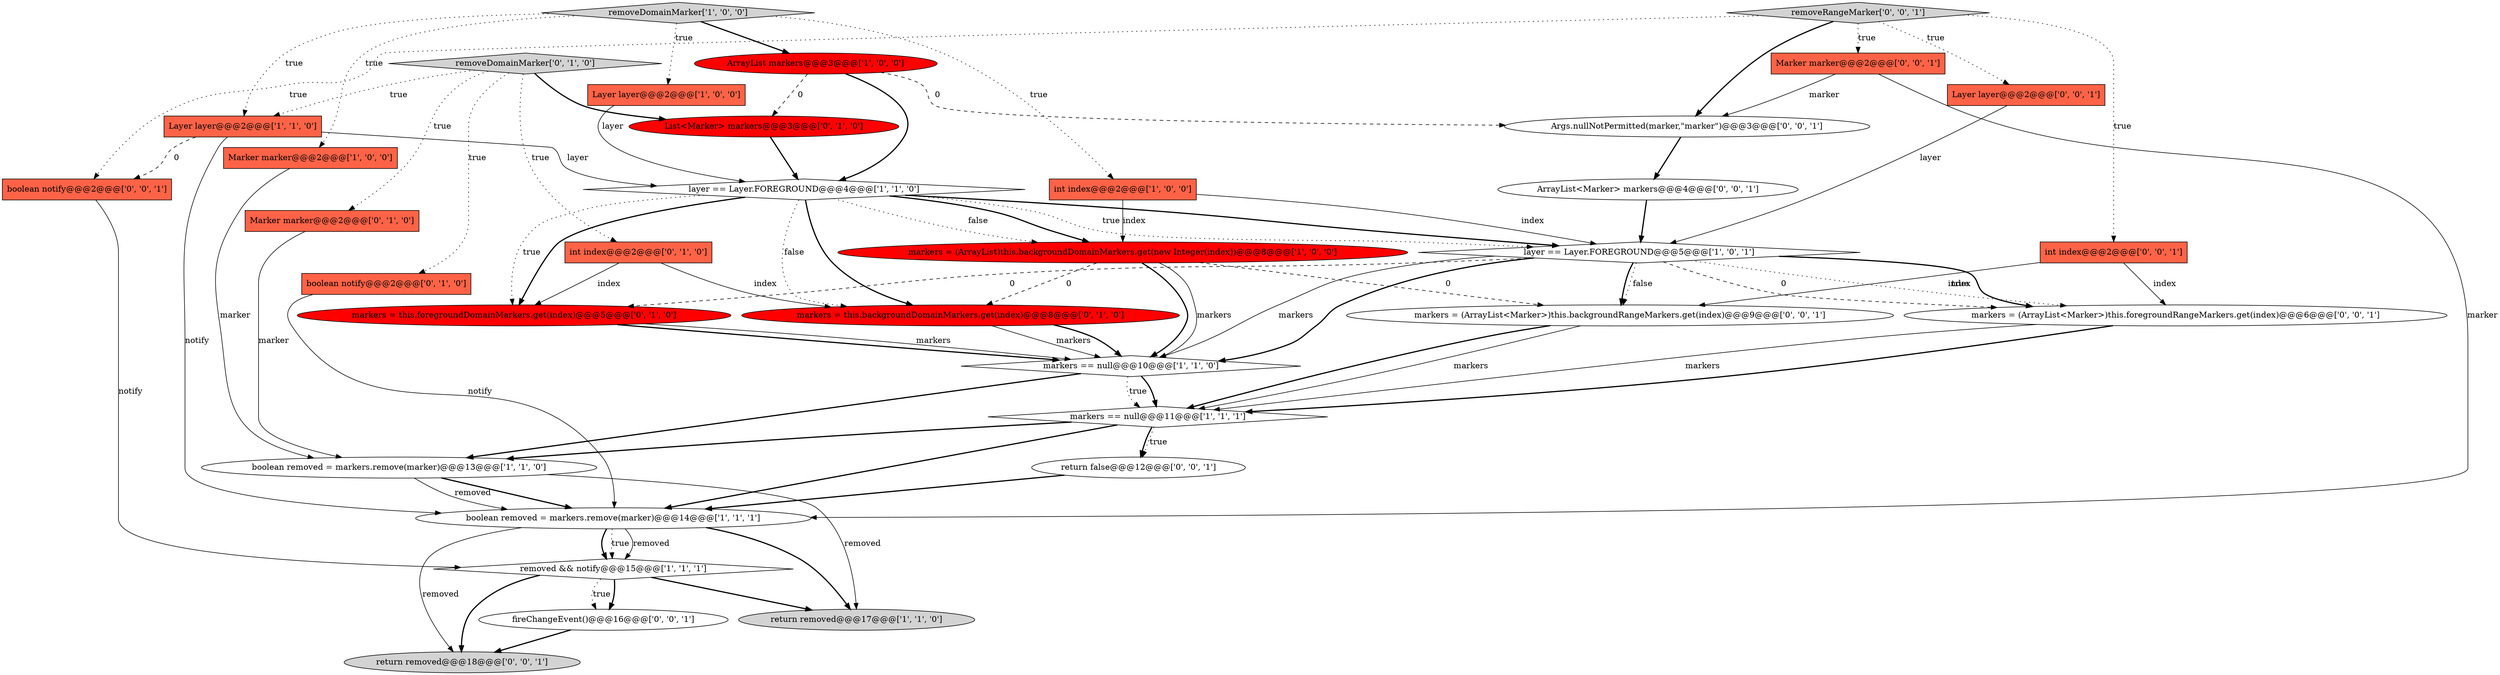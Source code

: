 digraph {
28 [style = filled, label = "Args.nullNotPermitted(marker,\"marker\")@@@3@@@['0', '0', '1']", fillcolor = white, shape = ellipse image = "AAA0AAABBB3BBB"];
13 [style = filled, label = "removed && notify@@@15@@@['1', '1', '1']", fillcolor = white, shape = diamond image = "AAA0AAABBB1BBB"];
33 [style = filled, label = "boolean notify@@@2@@@['0', '0', '1']", fillcolor = tomato, shape = box image = "AAA0AAABBB3BBB"];
30 [style = filled, label = "int index@@@2@@@['0', '0', '1']", fillcolor = tomato, shape = box image = "AAA0AAABBB3BBB"];
3 [style = filled, label = "layer == Layer.FOREGROUND@@@5@@@['1', '0', '1']", fillcolor = white, shape = diamond image = "AAA0AAABBB1BBB"];
11 [style = filled, label = "removeDomainMarker['1', '0', '0']", fillcolor = lightgray, shape = diamond image = "AAA0AAABBB1BBB"];
20 [style = filled, label = "List<Marker> markers@@@3@@@['0', '1', '0']", fillcolor = red, shape = ellipse image = "AAA1AAABBB2BBB"];
9 [style = filled, label = "ArrayList markers@@@3@@@['1', '0', '0']", fillcolor = red, shape = ellipse image = "AAA1AAABBB1BBB"];
18 [style = filled, label = "removeDomainMarker['0', '1', '0']", fillcolor = lightgray, shape = diamond image = "AAA0AAABBB2BBB"];
15 [style = filled, label = "boolean notify@@@2@@@['0', '1', '0']", fillcolor = tomato, shape = box image = "AAA0AAABBB2BBB"];
5 [style = filled, label = "markers = (ArrayList)this.backgroundDomainMarkers.get(new Integer(index))@@@8@@@['1', '0', '0']", fillcolor = red, shape = ellipse image = "AAA1AAABBB1BBB"];
32 [style = filled, label = "return removed@@@18@@@['0', '0', '1']", fillcolor = lightgray, shape = ellipse image = "AAA0AAABBB3BBB"];
22 [style = filled, label = "ArrayList<Marker> markers@@@4@@@['0', '0', '1']", fillcolor = white, shape = ellipse image = "AAA0AAABBB3BBB"];
8 [style = filled, label = "int index@@@2@@@['1', '0', '0']", fillcolor = tomato, shape = box image = "AAA0AAABBB1BBB"];
26 [style = filled, label = "Marker marker@@@2@@@['0', '0', '1']", fillcolor = tomato, shape = box image = "AAA0AAABBB3BBB"];
29 [style = filled, label = "markers = (ArrayList<Marker>)this.foregroundRangeMarkers.get(index)@@@6@@@['0', '0', '1']", fillcolor = white, shape = ellipse image = "AAA0AAABBB3BBB"];
19 [style = filled, label = "Marker marker@@@2@@@['0', '1', '0']", fillcolor = tomato, shape = box image = "AAA0AAABBB2BBB"];
4 [style = filled, label = "Layer layer@@@2@@@['1', '0', '0']", fillcolor = tomato, shape = box image = "AAA0AAABBB1BBB"];
23 [style = filled, label = "Layer layer@@@2@@@['0', '0', '1']", fillcolor = tomato, shape = box image = "AAA0AAABBB3BBB"];
2 [style = filled, label = "boolean removed = markers.remove(marker)@@@14@@@['1', '1', '1']", fillcolor = white, shape = ellipse image = "AAA0AAABBB1BBB"];
6 [style = filled, label = "boolean removed = markers.remove(marker)@@@13@@@['1', '1', '0']", fillcolor = white, shape = ellipse image = "AAA0AAABBB1BBB"];
25 [style = filled, label = "return false@@@12@@@['0', '0', '1']", fillcolor = white, shape = ellipse image = "AAA0AAABBB3BBB"];
24 [style = filled, label = "removeRangeMarker['0', '0', '1']", fillcolor = lightgray, shape = diamond image = "AAA0AAABBB3BBB"];
14 [style = filled, label = "return removed@@@17@@@['1', '1', '0']", fillcolor = lightgray, shape = ellipse image = "AAA0AAABBB1BBB"];
17 [style = filled, label = "markers = this.foregroundDomainMarkers.get(index)@@@5@@@['0', '1', '0']", fillcolor = red, shape = ellipse image = "AAA1AAABBB2BBB"];
27 [style = filled, label = "markers = (ArrayList<Marker>)this.backgroundRangeMarkers.get(index)@@@9@@@['0', '0', '1']", fillcolor = white, shape = ellipse image = "AAA0AAABBB3BBB"];
21 [style = filled, label = "int index@@@2@@@['0', '1', '0']", fillcolor = tomato, shape = box image = "AAA0AAABBB2BBB"];
7 [style = filled, label = "markers == null@@@11@@@['1', '1', '1']", fillcolor = white, shape = diamond image = "AAA0AAABBB1BBB"];
16 [style = filled, label = "markers = this.backgroundDomainMarkers.get(index)@@@8@@@['0', '1', '0']", fillcolor = red, shape = ellipse image = "AAA1AAABBB2BBB"];
0 [style = filled, label = "layer == Layer.FOREGROUND@@@4@@@['1', '1', '0']", fillcolor = white, shape = diamond image = "AAA0AAABBB1BBB"];
31 [style = filled, label = "fireChangeEvent()@@@16@@@['0', '0', '1']", fillcolor = white, shape = ellipse image = "AAA0AAABBB3BBB"];
1 [style = filled, label = "Marker marker@@@2@@@['1', '0', '0']", fillcolor = tomato, shape = box image = "AAA0AAABBB1BBB"];
12 [style = filled, label = "Layer layer@@@2@@@['1', '1', '0']", fillcolor = tomato, shape = box image = "AAA0AAABBB1BBB"];
10 [style = filled, label = "markers == null@@@10@@@['1', '1', '0']", fillcolor = white, shape = diamond image = "AAA0AAABBB1BBB"];
11->1 [style = dotted, label="true"];
20->0 [style = bold, label=""];
11->12 [style = dotted, label="true"];
18->15 [style = dotted, label="true"];
33->13 [style = solid, label="notify"];
24->33 [style = dotted, label="true"];
2->13 [style = solid, label="removed"];
11->9 [style = bold, label=""];
3->27 [style = bold, label=""];
8->5 [style = solid, label="index"];
2->14 [style = bold, label=""];
27->7 [style = bold, label=""];
0->5 [style = dotted, label="false"];
11->8 [style = dotted, label="true"];
0->3 [style = dotted, label="true"];
13->31 [style = bold, label=""];
13->14 [style = bold, label=""];
12->2 [style = solid, label="notify"];
27->7 [style = solid, label="markers"];
23->3 [style = solid, label="layer"];
0->3 [style = bold, label=""];
5->10 [style = bold, label=""];
24->28 [style = bold, label=""];
13->32 [style = bold, label=""];
19->6 [style = solid, label="marker"];
3->29 [style = dotted, label="true"];
0->17 [style = bold, label=""];
29->7 [style = solid, label="markers"];
26->2 [style = solid, label="marker"];
12->0 [style = solid, label="layer"];
10->7 [style = bold, label=""];
25->2 [style = bold, label=""];
6->2 [style = bold, label=""];
3->10 [style = bold, label=""];
18->20 [style = bold, label=""];
0->16 [style = dotted, label="false"];
5->27 [style = dashed, label="0"];
30->27 [style = solid, label="index"];
24->26 [style = dotted, label="true"];
7->2 [style = bold, label=""];
5->10 [style = solid, label="markers"];
7->6 [style = bold, label=""];
15->2 [style = solid, label="notify"];
3->29 [style = bold, label=""];
26->28 [style = solid, label="marker"];
1->6 [style = solid, label="marker"];
17->10 [style = bold, label=""];
0->16 [style = bold, label=""];
12->33 [style = dashed, label="0"];
16->10 [style = solid, label="markers"];
31->32 [style = bold, label=""];
18->21 [style = dotted, label="true"];
18->19 [style = dotted, label="true"];
3->27 [style = dotted, label="false"];
24->30 [style = dotted, label="true"];
8->3 [style = solid, label="index"];
11->4 [style = dotted, label="true"];
10->6 [style = bold, label=""];
21->16 [style = solid, label="index"];
5->16 [style = dashed, label="0"];
17->10 [style = solid, label="markers"];
24->23 [style = dotted, label="true"];
6->2 [style = solid, label="removed"];
2->32 [style = solid, label="removed"];
28->22 [style = bold, label=""];
0->5 [style = bold, label=""];
3->29 [style = dashed, label="0"];
9->20 [style = dashed, label="0"];
6->14 [style = solid, label="removed"];
3->17 [style = dashed, label="0"];
9->0 [style = bold, label=""];
16->10 [style = bold, label=""];
9->28 [style = dashed, label="0"];
3->10 [style = solid, label="markers"];
2->13 [style = bold, label=""];
22->3 [style = bold, label=""];
13->31 [style = dotted, label="true"];
18->12 [style = dotted, label="true"];
21->17 [style = solid, label="index"];
4->0 [style = solid, label="layer"];
7->25 [style = dotted, label="true"];
29->7 [style = bold, label=""];
0->17 [style = dotted, label="true"];
7->25 [style = bold, label=""];
30->29 [style = solid, label="index"];
10->7 [style = dotted, label="true"];
2->13 [style = dotted, label="true"];
}
